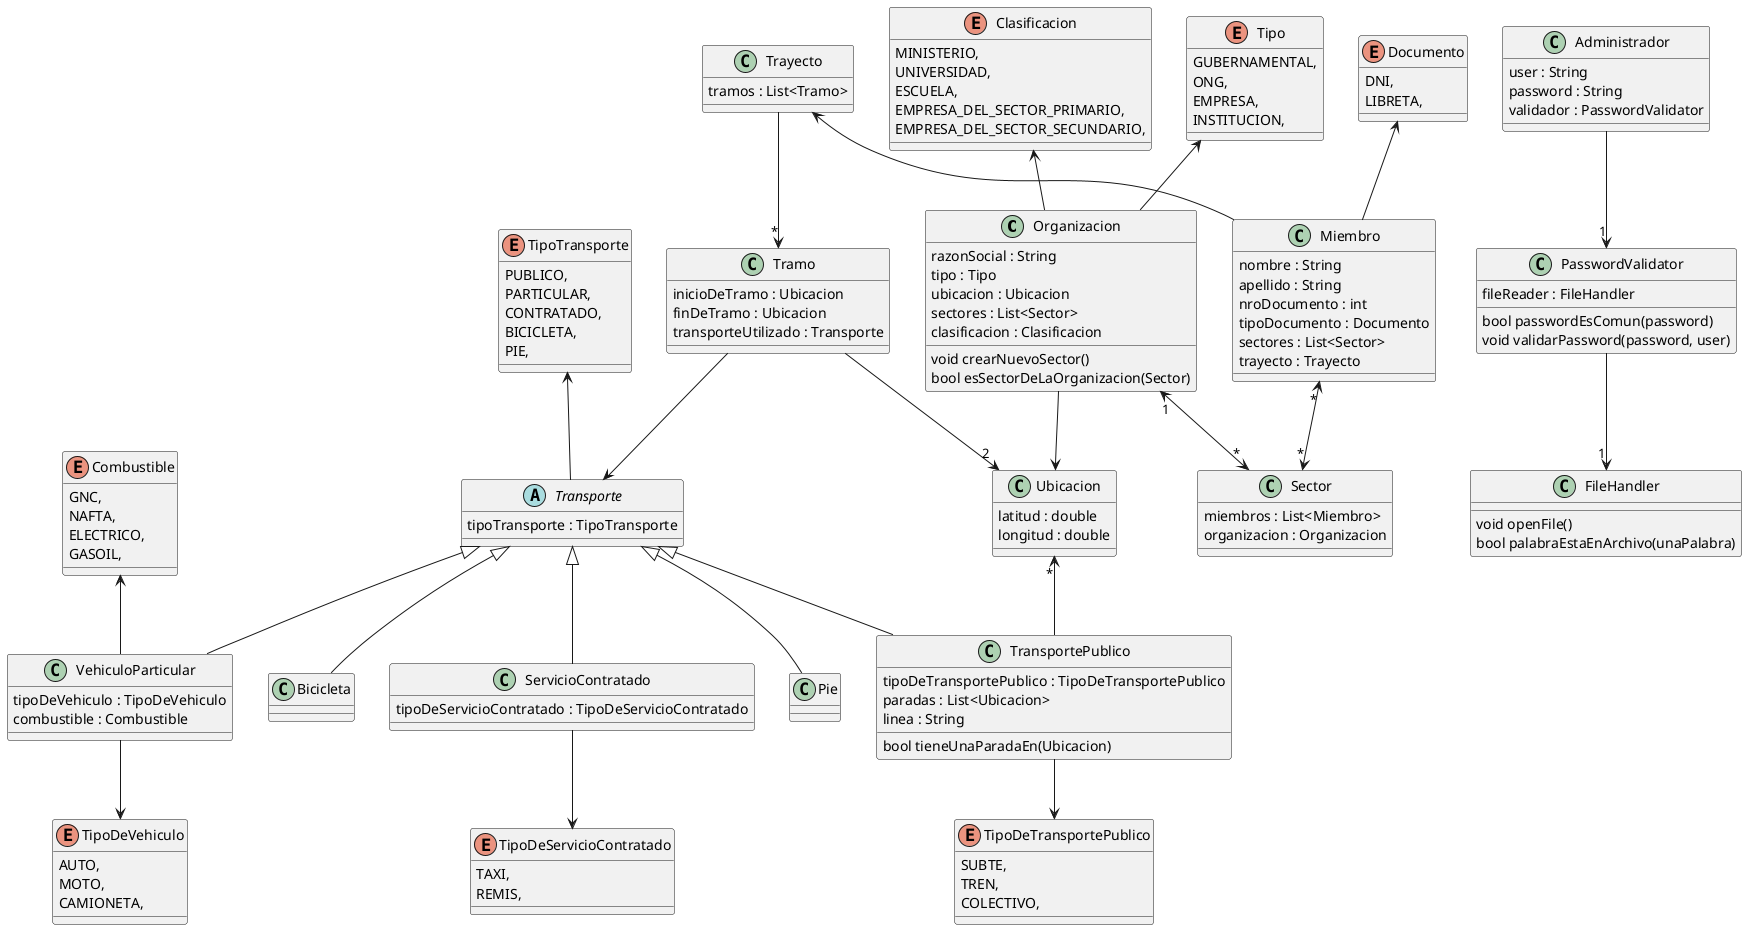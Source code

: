 @startuml TPA-1

class Organizacion {
  razonSocial : String
  tipo : Tipo
  ubicacion : Ubicacion
  sectores : List<Sector>
  clasificacion : Clasificacion
  void crearNuevoSector()
  bool esSectorDeLaOrganizacion(Sector)
}

class Ubicacion {
  latitud : double
  longitud : double
}

class Sector {
  miembros : List<Miembro>
  organizacion : Organizacion
}

class Miembro {
  nombre : String
  apellido : String
  nroDocumento : int
  tipoDocumento : Documento
  sectores : List<Sector>
  trayecto : Trayecto
}
' Ponemos lista de sectores en el Miembro
' y que cada sector conozca su organizacion,
' de forma tal que el miembro pueda acceder a su
' organizacion mediante el sector

enum Documento {
  DNI,
  LIBRETA,
}

enum Tipo {
  GUBERNAMENTAL,
  ONG,
  EMPRESA,
  INSTITUCION,
}

enum Clasificacion {
  MINISTERIO,
  UNIVERSIDAD,
  ESCUELA,
  EMPRESA_DEL_SECTOR_PRIMARIO,
  EMPRESA_DEL_SECTOR_SECUNDARIO,
}

' Usamos strategy para los medios de transportes
abstract class Transporte {
  tipoTransporte : TipoTransporte
}

enum TipoTransporte {
  PUBLICO,
  PARTICULAR,
  CONTRATADO,
  BICICLETA,
  PIE,
}

class VehiculoParticular {
  tipoDeVehiculo : TipoDeVehiculo
  combustible : Combustible
}

class TransportePublico {
  tipoDeTransportePublico : TipoDeTransportePublico
  paradas : List<Ubicacion>
  linea : String
  bool tieneUnaParadaEn(Ubicacion)
}

class ServicioContratado {
  tipoDeServicioContratado : TipoDeServicioContratado
}

' Se refiere a caminar o a bicicleta
class Pie {

}

class Bicicleta {

}


enum TipoDeTransportePublico {
  SUBTE,
  TREN,
  COLECTIVO,
}

enum TipoDeVehiculo {
  AUTO,
  MOTO,
  CAMIONETA,
}

enum TipoDeServicioContratado{
  TAXI,
  REMIS,
}

enum Combustible {
  GNC,
  NAFTA,
  ELECTRICO,
  GASOIL,
}

class Tramo {
  inicioDeTramo : Ubicacion
  finDeTramo : Ubicacion
  transporteUtilizado : Transporte
}

class Trayecto {
  tramos : List<Tramo>
}

class Administrador {
  user : String
  password : String
  validador : PasswordValidator 
}

class PasswordValidator {
  bool passwordEsComun(password)
  void validarPassword(password, user)
  fileReader : FileHandler
}

class FileHandler {
  void openFile()
  bool palabraEstaEnArchivo(unaPalabra)
}

Miembro "*"<-->"*" Sector
Organizacion -up-> Tipo
Organizacion -up-> Clasificacion
Organizacion --> Ubicacion
Organizacion "1"<-->"*" Sector
Miembro -up-> Documento

Trayecto --> "*" Tramo
Trayecto <-- Miembro
Tramo --> Transporte
Tramo -->"2" Ubicacion

Transporte -up-> TipoTransporte
TransportePublico -up->"*" Ubicacion
TransportePublico --> TipoDeTransportePublico
VehiculoParticular -down-> TipoDeVehiculo
VehiculoParticular -up-> Combustible
ServicioContratado -down-> TipoDeServicioContratado
TransportePublico -up-|> Transporte
VehiculoParticular -up-|> Transporte
Pie -up-|> Transporte
Bicicleta -up-|> Transporte
ServicioContratado -up-|> Transporte

Administrador -down->"1" PasswordValidator
PasswordValidator -down->"1" FileHandler


@enduml